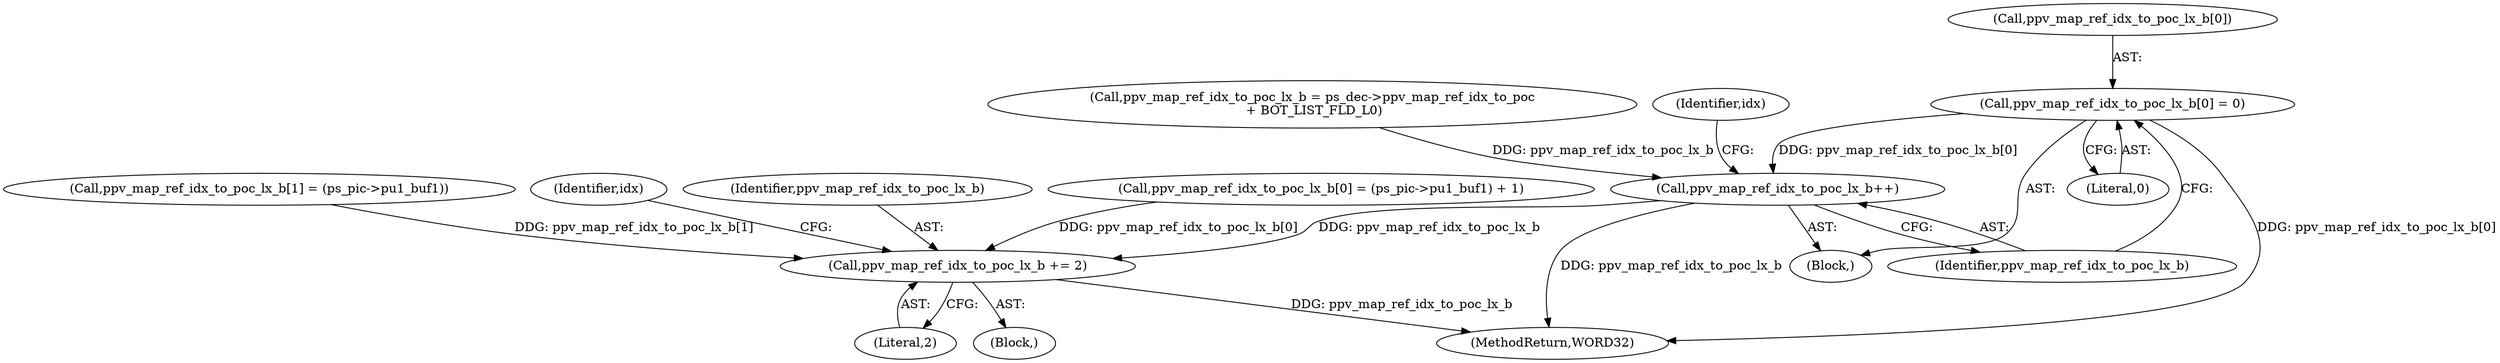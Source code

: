 digraph "0_Android_943323f1d9d3dd5c2634deb26cbe72343ca6b3db_2@array" {
"1000508" [label="(Call,ppv_map_ref_idx_to_poc_lx_b[0] = 0)"];
"1000513" [label="(Call,ppv_map_ref_idx_to_poc_lx_b++)"];
"1000576" [label="(Call,ppv_map_ref_idx_to_poc_lx_b += 2)"];
"1000548" [label="(Call,ppv_map_ref_idx_to_poc_lx_b[1] = (ps_pic->pu1_buf1))"];
"1000512" [label="(Literal,0)"];
"1001036" [label="(MethodReturn,WORD32)"];
"1000576" [label="(Call,ppv_map_ref_idx_to_poc_lx_b += 2)"];
"1000508" [label="(Call,ppv_map_ref_idx_to_poc_lx_b[0] = 0)"];
"1000530" [label="(Identifier,idx)"];
"1000494" [label="(Call,ppv_map_ref_idx_to_poc_lx_b = ps_dec->ppv_map_ref_idx_to_poc\n + BOT_LIST_FLD_L0)"];
"1000577" [label="(Identifier,ppv_map_ref_idx_to_poc_lx_b)"];
"1000555" [label="(Call,ppv_map_ref_idx_to_poc_lx_b[0] = (ps_pic->pu1_buf1) + 1)"];
"1000513" [label="(Call,ppv_map_ref_idx_to_poc_lx_b++)"];
"1000509" [label="(Call,ppv_map_ref_idx_to_poc_lx_b[0])"];
"1000516" [label="(Identifier,idx)"];
"1000514" [label="(Identifier,ppv_map_ref_idx_to_poc_lx_b)"];
"1000578" [label="(Literal,2)"];
"1000482" [label="(Block,)"];
"1000531" [label="(Block,)"];
"1000508" -> "1000482"  [label="AST: "];
"1000508" -> "1000512"  [label="CFG: "];
"1000509" -> "1000508"  [label="AST: "];
"1000512" -> "1000508"  [label="AST: "];
"1000514" -> "1000508"  [label="CFG: "];
"1000508" -> "1001036"  [label="DDG: ppv_map_ref_idx_to_poc_lx_b[0]"];
"1000508" -> "1000513"  [label="DDG: ppv_map_ref_idx_to_poc_lx_b[0]"];
"1000513" -> "1000482"  [label="AST: "];
"1000513" -> "1000514"  [label="CFG: "];
"1000514" -> "1000513"  [label="AST: "];
"1000516" -> "1000513"  [label="CFG: "];
"1000513" -> "1001036"  [label="DDG: ppv_map_ref_idx_to_poc_lx_b"];
"1000494" -> "1000513"  [label="DDG: ppv_map_ref_idx_to_poc_lx_b"];
"1000513" -> "1000576"  [label="DDG: ppv_map_ref_idx_to_poc_lx_b"];
"1000576" -> "1000531"  [label="AST: "];
"1000576" -> "1000578"  [label="CFG: "];
"1000577" -> "1000576"  [label="AST: "];
"1000578" -> "1000576"  [label="AST: "];
"1000530" -> "1000576"  [label="CFG: "];
"1000576" -> "1001036"  [label="DDG: ppv_map_ref_idx_to_poc_lx_b"];
"1000555" -> "1000576"  [label="DDG: ppv_map_ref_idx_to_poc_lx_b[0]"];
"1000548" -> "1000576"  [label="DDG: ppv_map_ref_idx_to_poc_lx_b[1]"];
}
